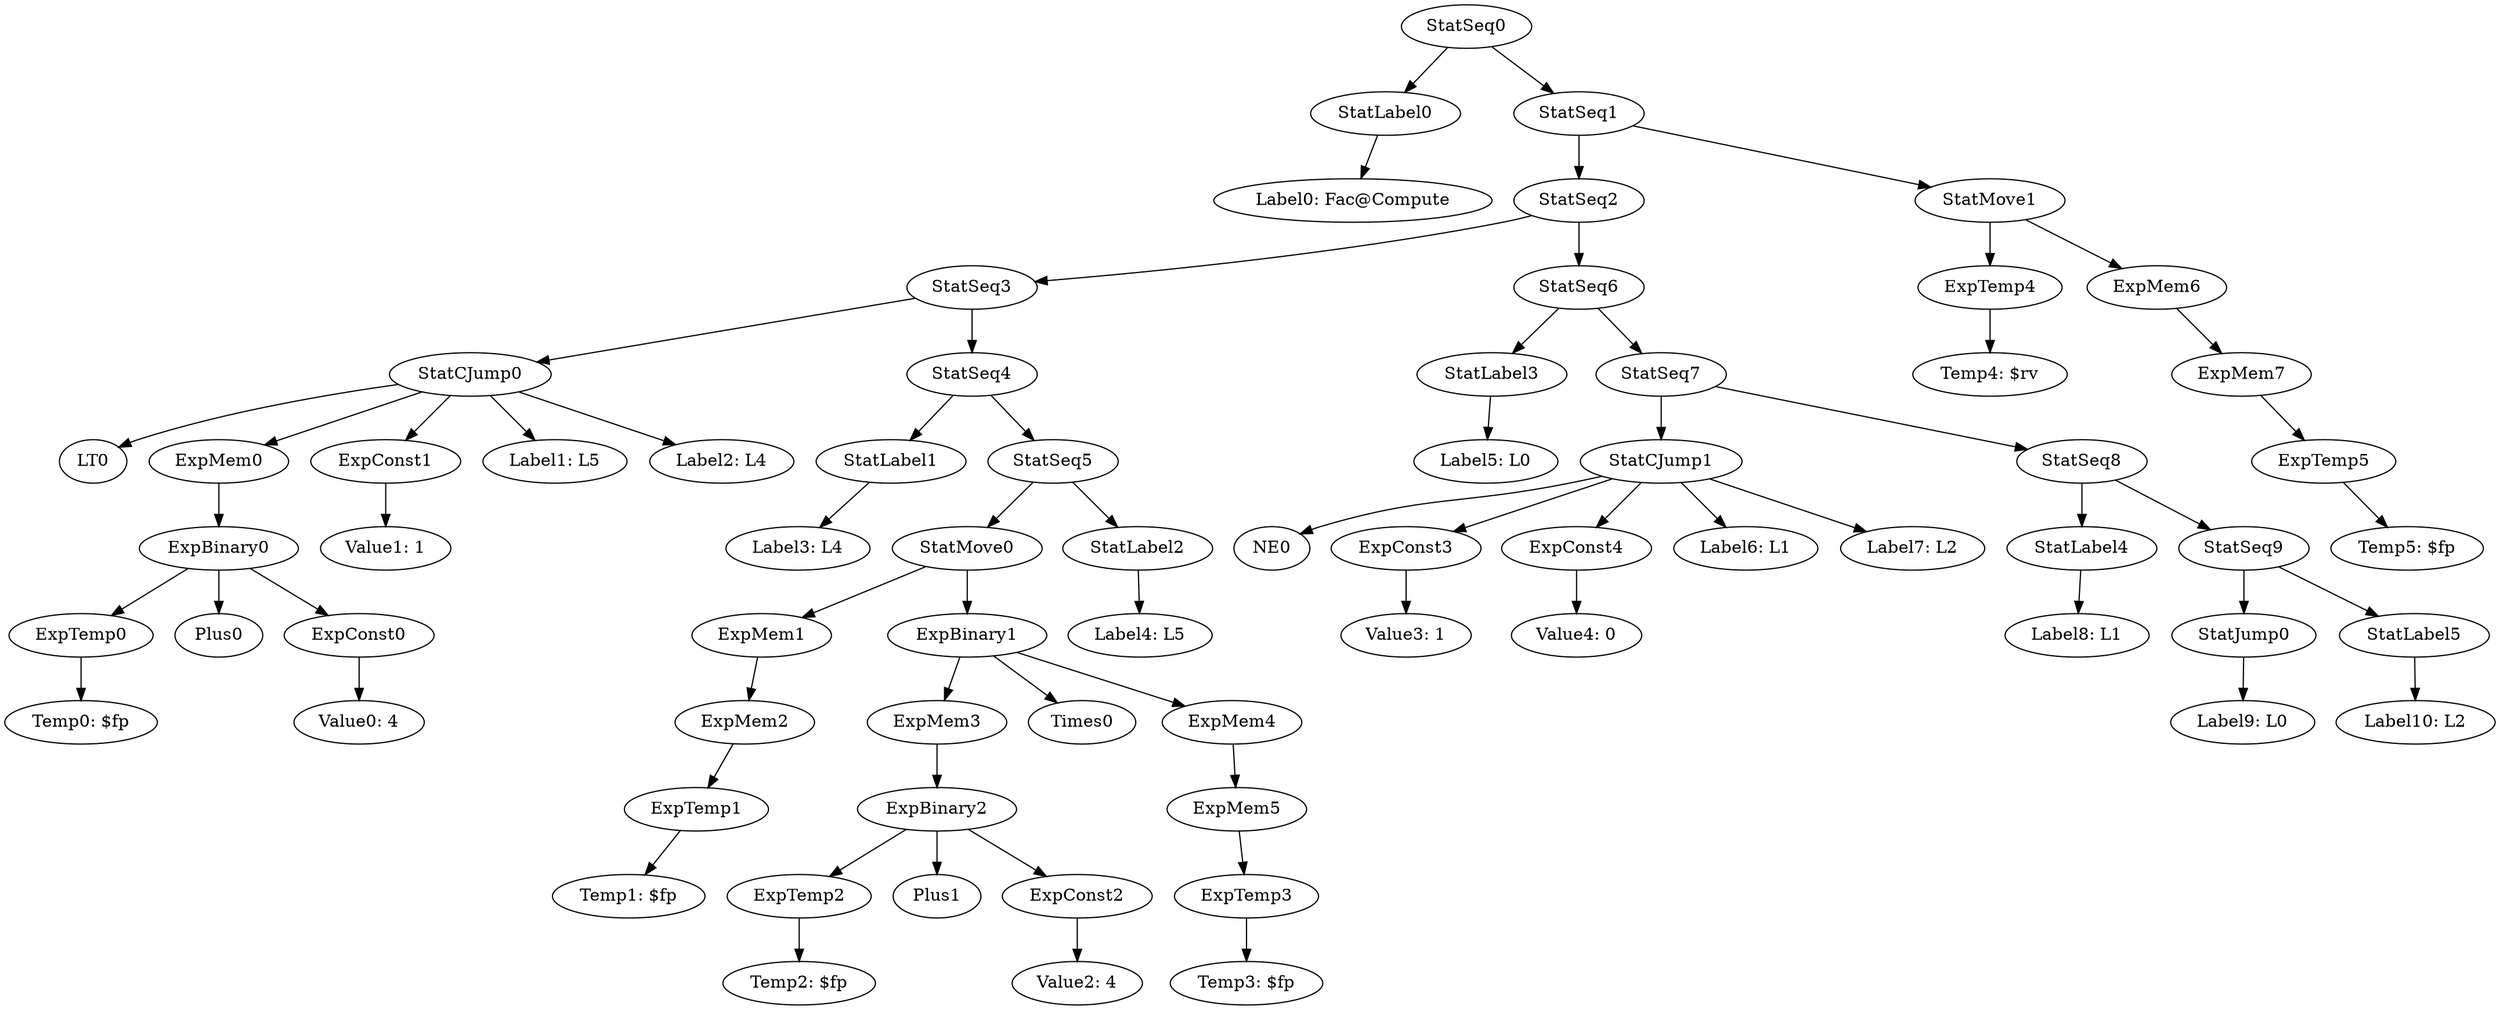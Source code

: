 digraph {
	ordering = out;
	ExpMem6 -> ExpMem7;
	ExpConst4 -> "Value4: 0";
	ExpConst3 -> "Value3: 1";
	ExpTemp4 -> "Temp4: $rv";
	StatCJump1 -> NE0;
	StatCJump1 -> ExpConst3;
	StatCJump1 -> ExpConst4;
	StatCJump1 -> "Label6: L1";
	StatCJump1 -> "Label7: L2";
	StatLabel3 -> "Label5: L0";
	StatSeq2 -> StatSeq3;
	StatSeq2 -> StatSeq6;
	StatSeq1 -> StatSeq2;
	StatSeq1 -> StatMove1;
	ExpConst1 -> "Value1: 1";
	StatSeq3 -> StatCJump0;
	StatSeq3 -> StatSeq4;
	StatMove0 -> ExpMem1;
	StatMove0 -> ExpBinary1;
	ExpMem0 -> ExpBinary0;
	ExpMem3 -> ExpBinary2;
	ExpBinary1 -> ExpMem3;
	ExpBinary1 -> Times0;
	ExpBinary1 -> ExpMem4;
	ExpMem4 -> ExpMem5;
	ExpBinary0 -> ExpTemp0;
	ExpBinary0 -> Plus0;
	ExpBinary0 -> ExpConst0;
	StatLabel2 -> "Label4: L5";
	ExpConst0 -> "Value0: 4";
	ExpMem1 -> ExpMem2;
	StatSeq7 -> StatCJump1;
	StatSeq7 -> StatSeq8;
	StatLabel0 -> "Label0: Fac@Compute";
	StatSeq8 -> StatLabel4;
	StatSeq8 -> StatSeq9;
	StatSeq6 -> StatLabel3;
	StatSeq6 -> StatSeq7;
	ExpTemp3 -> "Temp3: $fp";
	ExpMem7 -> ExpTemp5;
	StatLabel4 -> "Label8: L1";
	ExpTemp0 -> "Temp0: $fp";
	StatSeq9 -> StatJump0;
	StatSeq9 -> StatLabel5;
	StatJump0 -> "Label9: L0";
	StatLabel1 -> "Label3: L4";
	StatSeq4 -> StatLabel1;
	StatSeq4 -> StatSeq5;
	ExpMem2 -> ExpTemp1;
	ExpTemp5 -> "Temp5: $fp";
	StatSeq0 -> StatLabel0;
	StatSeq0 -> StatSeq1;
	ExpTemp1 -> "Temp1: $fp";
	ExpTemp2 -> "Temp2: $fp";
	StatLabel5 -> "Label10: L2";
	ExpBinary2 -> ExpTemp2;
	ExpBinary2 -> Plus1;
	ExpBinary2 -> ExpConst2;
	ExpConst2 -> "Value2: 4";
	StatMove1 -> ExpTemp4;
	StatMove1 -> ExpMem6;
	StatSeq5 -> StatMove0;
	StatSeq5 -> StatLabel2;
	StatCJump0 -> LT0;
	StatCJump0 -> ExpMem0;
	StatCJump0 -> ExpConst1;
	StatCJump0 -> "Label1: L5";
	StatCJump0 -> "Label2: L4";
	ExpMem5 -> ExpTemp3;
}

